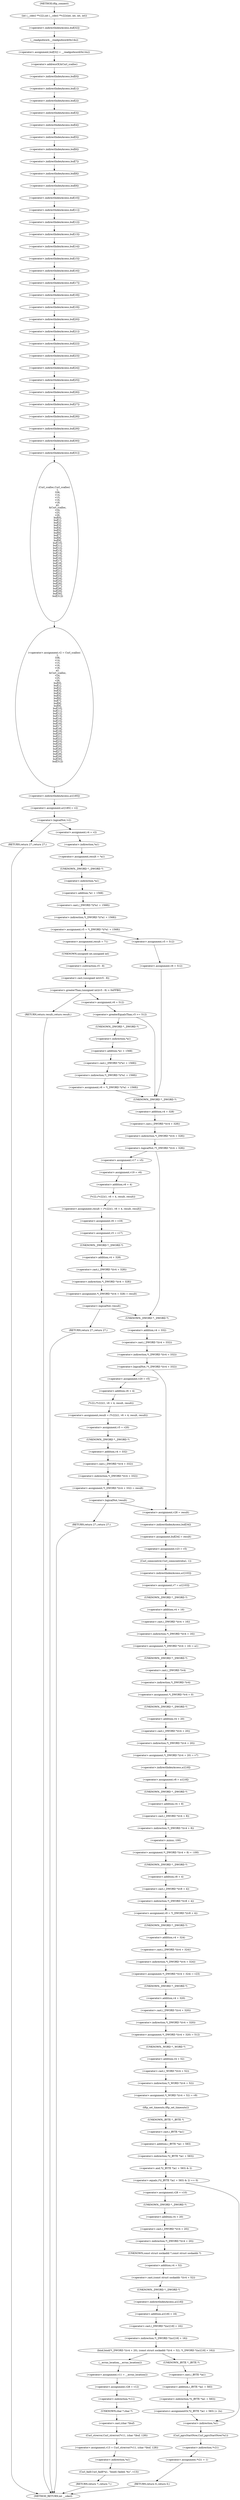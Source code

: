 digraph tftp_connect {  
"1000153" [label = "(int (__cdecl **v22),int (__cdecl **v22)(int, int, int, int))" ]
"1000164" [label = "(<operator>.assignment,buf[32] = __readgsdword(0x14u))" ]
"1000165" [label = "(<operator>.indirectIndexAccess,buf[32])" ]
"1000168" [label = "(__readgsdword,__readgsdword(0x14u))" ]
"1000170" [label = "(<operator>.assignment,v2 = Curl_ccalloc(\n         1,\n         336,\n         v14,\n         v15,\n         v16,\n         v18,\n         a2,\n         &Curl_ccalloc,\n         v24,\n         v25,\n         v26,\n         buf[0],\n         buf[1],\n         buf[2],\n         buf[3],\n         buf[4],\n         buf[5],\n         buf[6],\n         buf[7],\n         buf[8],\n         buf[9],\n         buf[10],\n         buf[11],\n         buf[12],\n         buf[13],\n         buf[14],\n         buf[15],\n         buf[16],\n         buf[17],\n         buf[18],\n         buf[19],\n         buf[20],\n         buf[21],\n         buf[22],\n         buf[23],\n         buf[24],\n         buf[25],\n         buf[26],\n         buf[27],\n         buf[28],\n         buf[29],\n         buf[30],\n         buf[31]))" ]
"1000172" [label = "(Curl_ccalloc,Curl_ccalloc(\n         1,\n         336,\n         v14,\n         v15,\n         v16,\n         v18,\n         a2,\n         &Curl_ccalloc,\n         v24,\n         v25,\n         v26,\n         buf[0],\n         buf[1],\n         buf[2],\n         buf[3],\n         buf[4],\n         buf[5],\n         buf[6],\n         buf[7],\n         buf[8],\n         buf[9],\n         buf[10],\n         buf[11],\n         buf[12],\n         buf[13],\n         buf[14],\n         buf[15],\n         buf[16],\n         buf[17],\n         buf[18],\n         buf[19],\n         buf[20],\n         buf[21],\n         buf[22],\n         buf[23],\n         buf[24],\n         buf[25],\n         buf[26],\n         buf[27],\n         buf[28],\n         buf[29],\n         buf[30],\n         buf[31]))" ]
"1000180" [label = "(<operator>.addressOf,&Curl_ccalloc)" ]
"1000185" [label = "(<operator>.indirectIndexAccess,buf[0])" ]
"1000188" [label = "(<operator>.indirectIndexAccess,buf[1])" ]
"1000191" [label = "(<operator>.indirectIndexAccess,buf[2])" ]
"1000194" [label = "(<operator>.indirectIndexAccess,buf[3])" ]
"1000197" [label = "(<operator>.indirectIndexAccess,buf[4])" ]
"1000200" [label = "(<operator>.indirectIndexAccess,buf[5])" ]
"1000203" [label = "(<operator>.indirectIndexAccess,buf[6])" ]
"1000206" [label = "(<operator>.indirectIndexAccess,buf[7])" ]
"1000209" [label = "(<operator>.indirectIndexAccess,buf[8])" ]
"1000212" [label = "(<operator>.indirectIndexAccess,buf[9])" ]
"1000215" [label = "(<operator>.indirectIndexAccess,buf[10])" ]
"1000218" [label = "(<operator>.indirectIndexAccess,buf[11])" ]
"1000221" [label = "(<operator>.indirectIndexAccess,buf[12])" ]
"1000224" [label = "(<operator>.indirectIndexAccess,buf[13])" ]
"1000227" [label = "(<operator>.indirectIndexAccess,buf[14])" ]
"1000230" [label = "(<operator>.indirectIndexAccess,buf[15])" ]
"1000233" [label = "(<operator>.indirectIndexAccess,buf[16])" ]
"1000236" [label = "(<operator>.indirectIndexAccess,buf[17])" ]
"1000239" [label = "(<operator>.indirectIndexAccess,buf[18])" ]
"1000242" [label = "(<operator>.indirectIndexAccess,buf[19])" ]
"1000245" [label = "(<operator>.indirectIndexAccess,buf[20])" ]
"1000248" [label = "(<operator>.indirectIndexAccess,buf[21])" ]
"1000251" [label = "(<operator>.indirectIndexAccess,buf[22])" ]
"1000254" [label = "(<operator>.indirectIndexAccess,buf[23])" ]
"1000257" [label = "(<operator>.indirectIndexAccess,buf[24])" ]
"1000260" [label = "(<operator>.indirectIndexAccess,buf[25])" ]
"1000263" [label = "(<operator>.indirectIndexAccess,buf[26])" ]
"1000266" [label = "(<operator>.indirectIndexAccess,buf[27])" ]
"1000269" [label = "(<operator>.indirectIndexAccess,buf[28])" ]
"1000272" [label = "(<operator>.indirectIndexAccess,buf[29])" ]
"1000275" [label = "(<operator>.indirectIndexAccess,buf[30])" ]
"1000278" [label = "(<operator>.indirectIndexAccess,buf[31])" ]
"1000281" [label = "(<operator>.assignment,a1[185] = v2)" ]
"1000282" [label = "(<operator>.indirectIndexAccess,a1[185])" ]
"1000287" [label = "(<operator>.logicalNot,!v2)" ]
"1000289" [label = "(RETURN,return 27;,return 27;)" ]
"1000291" [label = "(<operator>.assignment,v4 = v2)" ]
"1000294" [label = "(<operator>.assignment,result = *a1)" ]
"1000296" [label = "(<operator>.indirection,*a1)" ]
"1000298" [label = "(<operator>.assignment,v5 = *(_DWORD *)(*a1 + 1568))" ]
"1000300" [label = "(<operator>.indirection,*(_DWORD *)(*a1 + 1568))" ]
"1000301" [label = "(<operator>.cast,(_DWORD *)(*a1 + 1568))" ]
"1000302" [label = "(UNKNOWN,_DWORD *,_DWORD *)" ]
"1000303" [label = "(<operator>.addition,*a1 + 1568)" ]
"1000304" [label = "(<operator>.indirection,*a1)" ]
"1000310" [label = "(<operator>.assignment,result = 71)" ]
"1000314" [label = "(<operator>.greaterThan,(unsigned int)(v5 - 8) > 0xFFB0)" ]
"1000315" [label = "(<operator>.cast,(unsigned int)(v5 - 8))" ]
"1000316" [label = "(UNKNOWN,unsigned int,unsigned int)" ]
"1000317" [label = "(<operator>.subtraction,v5 - 8)" ]
"1000321" [label = "(RETURN,return result;,return result;)" ]
"1000323" [label = "(<operator>.assignment,v6 = 512)" ]
"1000327" [label = "(<operator>.greaterEqualsThan,v5 >= 512)" ]
"1000330" [label = "(<operator>.assignment,v6 = *(_DWORD *)(*a1 + 1568))" ]
"1000332" [label = "(<operator>.indirection,*(_DWORD *)(*a1 + 1568))" ]
"1000333" [label = "(<operator>.cast,(_DWORD *)(*a1 + 1568))" ]
"1000334" [label = "(UNKNOWN,_DWORD *,_DWORD *)" ]
"1000335" [label = "(<operator>.addition,*a1 + 1568)" ]
"1000336" [label = "(<operator>.indirection,*a1)" ]
"1000341" [label = "(<operator>.assignment,v5 = 512)" ]
"1000344" [label = "(<operator>.assignment,v6 = 512)" ]
"1000348" [label = "(<operator>.logicalNot,!*(_DWORD *)(v4 + 328))" ]
"1000349" [label = "(<operator>.indirection,*(_DWORD *)(v4 + 328))" ]
"1000350" [label = "(<operator>.cast,(_DWORD *)(v4 + 328))" ]
"1000351" [label = "(UNKNOWN,_DWORD *,_DWORD *)" ]
"1000352" [label = "(<operator>.addition,v4 + 328)" ]
"1000356" [label = "(<operator>.assignment,v17 = v5)" ]
"1000359" [label = "(<operator>.assignment,v19 = v6)" ]
"1000362" [label = "(<operator>.assignment,result = (*v22)(1, v6 + 4, result, result))" ]
"1000364" [label = "(*v22,(*v22)(1, v6 + 4, result, result))" ]
"1000366" [label = "(<operator>.addition,v6 + 4)" ]
"1000371" [label = "(<operator>.assignment,v6 = v19)" ]
"1000374" [label = "(<operator>.assignment,v5 = v17)" ]
"1000377" [label = "(<operator>.assignment,*(_DWORD *)(v4 + 328) = result)" ]
"1000378" [label = "(<operator>.indirection,*(_DWORD *)(v4 + 328))" ]
"1000379" [label = "(<operator>.cast,(_DWORD *)(v4 + 328))" ]
"1000380" [label = "(UNKNOWN,_DWORD *,_DWORD *)" ]
"1000381" [label = "(<operator>.addition,v4 + 328)" ]
"1000386" [label = "(<operator>.logicalNot,!result)" ]
"1000388" [label = "(RETURN,return 27;,return 27;)" ]
"1000391" [label = "(<operator>.logicalNot,!*(_DWORD *)(v4 + 332))" ]
"1000392" [label = "(<operator>.indirection,*(_DWORD *)(v4 + 332))" ]
"1000393" [label = "(<operator>.cast,(_DWORD *)(v4 + 332))" ]
"1000394" [label = "(UNKNOWN,_DWORD *,_DWORD *)" ]
"1000395" [label = "(<operator>.addition,v4 + 332)" ]
"1000399" [label = "(<operator>.assignment,v20 = v5)" ]
"1000402" [label = "(<operator>.assignment,result = (*v22)(1, v6 + 4, result, result))" ]
"1000404" [label = "(*v22,(*v22)(1, v6 + 4, result, result))" ]
"1000406" [label = "(<operator>.addition,v6 + 4)" ]
"1000411" [label = "(<operator>.assignment,v5 = v20)" ]
"1000414" [label = "(<operator>.assignment,*(_DWORD *)(v4 + 332) = result)" ]
"1000415" [label = "(<operator>.indirection,*(_DWORD *)(v4 + 332))" ]
"1000416" [label = "(<operator>.cast,(_DWORD *)(v4 + 332))" ]
"1000417" [label = "(UNKNOWN,_DWORD *,_DWORD *)" ]
"1000418" [label = "(<operator>.addition,v4 + 332)" ]
"1000423" [label = "(<operator>.logicalNot,!result)" ]
"1000425" [label = "(RETURN,return 27;,return 27;)" ]
"1000427" [label = "(<operator>.assignment,v28 = result)" ]
"1000430" [label = "(<operator>.assignment,buf[34] = result)" ]
"1000431" [label = "(<operator>.indirectIndexAccess,buf[34])" ]
"1000435" [label = "(<operator>.assignment,v23 = v5)" ]
"1000438" [label = "(Curl_conncontrol,Curl_conncontrol(a1, 1))" ]
"1000441" [label = "(<operator>.assignment,v7 = a1[103])" ]
"1000443" [label = "(<operator>.indirectIndexAccess,a1[103])" ]
"1000446" [label = "(<operator>.assignment,*(_DWORD *)(v4 + 16) = a1)" ]
"1000447" [label = "(<operator>.indirection,*(_DWORD *)(v4 + 16))" ]
"1000448" [label = "(<operator>.cast,(_DWORD *)(v4 + 16))" ]
"1000449" [label = "(UNKNOWN,_DWORD *,_DWORD *)" ]
"1000450" [label = "(<operator>.addition,v4 + 16)" ]
"1000454" [label = "(<operator>.assignment,*(_DWORD *)v4 = 0)" ]
"1000455" [label = "(<operator>.indirection,*(_DWORD *)v4)" ]
"1000456" [label = "(<operator>.cast,(_DWORD *)v4)" ]
"1000457" [label = "(UNKNOWN,_DWORD *,_DWORD *)" ]
"1000460" [label = "(<operator>.assignment,*(_DWORD *)(v4 + 20) = v7)" ]
"1000461" [label = "(<operator>.indirection,*(_DWORD *)(v4 + 20))" ]
"1000462" [label = "(<operator>.cast,(_DWORD *)(v4 + 20))" ]
"1000463" [label = "(UNKNOWN,_DWORD *,_DWORD *)" ]
"1000464" [label = "(<operator>.addition,v4 + 20)" ]
"1000468" [label = "(<operator>.assignment,v8 = a1[18])" ]
"1000470" [label = "(<operator>.indirectIndexAccess,a1[18])" ]
"1000473" [label = "(<operator>.assignment,*(_DWORD *)(v4 + 8) = -100)" ]
"1000474" [label = "(<operator>.indirection,*(_DWORD *)(v4 + 8))" ]
"1000475" [label = "(<operator>.cast,(_DWORD *)(v4 + 8))" ]
"1000476" [label = "(UNKNOWN,_DWORD *,_DWORD *)" ]
"1000477" [label = "(<operator>.addition,v4 + 8)" ]
"1000480" [label = "(<operator>.minus,-100)" ]
"1000482" [label = "(<operator>.assignment,v9 = *(_DWORD *)(v8 + 4))" ]
"1000484" [label = "(<operator>.indirection,*(_DWORD *)(v8 + 4))" ]
"1000485" [label = "(<operator>.cast,(_DWORD *)(v8 + 4))" ]
"1000486" [label = "(UNKNOWN,_DWORD *,_DWORD *)" ]
"1000487" [label = "(<operator>.addition,v8 + 4)" ]
"1000490" [label = "(<operator>.assignment,*(_DWORD *)(v4 + 324) = v23)" ]
"1000491" [label = "(<operator>.indirection,*(_DWORD *)(v4 + 324))" ]
"1000492" [label = "(<operator>.cast,(_DWORD *)(v4 + 324))" ]
"1000493" [label = "(UNKNOWN,_DWORD *,_DWORD *)" ]
"1000494" [label = "(<operator>.addition,v4 + 324)" ]
"1000498" [label = "(<operator>.assignment,*(_DWORD *)(v4 + 320) = 512)" ]
"1000499" [label = "(<operator>.indirection,*(_DWORD *)(v4 + 320))" ]
"1000500" [label = "(<operator>.cast,(_DWORD *)(v4 + 320))" ]
"1000501" [label = "(UNKNOWN,_DWORD *,_DWORD *)" ]
"1000502" [label = "(<operator>.addition,v4 + 320)" ]
"1000506" [label = "(<operator>.assignment,*(_WORD *)(v4 + 52) = v9)" ]
"1000507" [label = "(<operator>.indirection,*(_WORD *)(v4 + 52))" ]
"1000508" [label = "(<operator>.cast,(_WORD *)(v4 + 52))" ]
"1000509" [label = "(UNKNOWN,_WORD *,_WORD *)" ]
"1000510" [label = "(<operator>.addition,v4 + 52)" ]
"1000514" [label = "(tftp_set_timeouts,tftp_set_timeouts())" ]
"1000516" [label = "(<operator>.equals,(*((_BYTE *)a1 + 583) & 2) == 0)" ]
"1000517" [label = "(<operator>.and,*((_BYTE *)a1 + 583) & 2)" ]
"1000518" [label = "(<operator>.indirection,*((_BYTE *)a1 + 583))" ]
"1000519" [label = "(<operator>.addition,(_BYTE *)a1 + 583)" ]
"1000520" [label = "(<operator>.cast,(_BYTE *)a1)" ]
"1000521" [label = "(UNKNOWN,_BYTE *,_BYTE *)" ]
"1000527" [label = "(<operator>.assignment,v28 = v10)" ]
"1000531" [label = "(bind,bind(*(_DWORD *)(v4 + 20), (const struct sockaddr *)(v4 + 52), *(_DWORD *)(a1[18] + 16)))" ]
"1000532" [label = "(<operator>.indirection,*(_DWORD *)(v4 + 20))" ]
"1000533" [label = "(<operator>.cast,(_DWORD *)(v4 + 20))" ]
"1000534" [label = "(UNKNOWN,_DWORD *,_DWORD *)" ]
"1000535" [label = "(<operator>.addition,v4 + 20)" ]
"1000538" [label = "(<operator>.cast,(const struct sockaddr *)(v4 + 52))" ]
"1000539" [label = "(UNKNOWN,const struct sockaddr *,const struct sockaddr *)" ]
"1000540" [label = "(<operator>.addition,v4 + 52)" ]
"1000543" [label = "(<operator>.indirection,*(_DWORD *)(a1[18] + 16))" ]
"1000544" [label = "(<operator>.cast,(_DWORD *)(a1[18] + 16))" ]
"1000545" [label = "(UNKNOWN,_DWORD *,_DWORD *)" ]
"1000546" [label = "(<operator>.addition,a1[18] + 16)" ]
"1000547" [label = "(<operator>.indirectIndexAccess,a1[18])" ]
"1000552" [label = "(<operator>.assignment,v11 = __errno_location())" ]
"1000554" [label = "(__errno_location,__errno_location())" ]
"1000555" [label = "(<operator>.assignment,v28 = v12)" ]
"1000558" [label = "(<operator>.assignment,v13 = Curl_strerror(*v11, (char *)buf, 128))" ]
"1000560" [label = "(Curl_strerror,Curl_strerror(*v11, (char *)buf, 128))" ]
"1000561" [label = "(<operator>.indirection,*v11)" ]
"1000563" [label = "(<operator>.cast,(char *)buf)" ]
"1000564" [label = "(UNKNOWN,char *,char *)" ]
"1000567" [label = "(Curl_failf,Curl_failf(*a1, \"bind() failed; %s\", v13))" ]
"1000568" [label = "(<operator>.indirection,*a1)" ]
"1000572" [label = "(RETURN,return 7;,return 7;)" ]
"1000574" [label = "(<operators>.assignmentOr,*((_BYTE *)a1 + 583) |= 2u)" ]
"1000575" [label = "(<operator>.indirection,*((_BYTE *)a1 + 583))" ]
"1000576" [label = "(<operator>.addition,(_BYTE *)a1 + 583)" ]
"1000577" [label = "(<operator>.cast,(_BYTE *)a1)" ]
"1000578" [label = "(UNKNOWN,_BYTE *,_BYTE *)" ]
"1000582" [label = "(Curl_pgrsStartNow,Curl_pgrsStartNow(*a1))" ]
"1000583" [label = "(<operator>.indirection,*a1)" ]
"1000585" [label = "(<operator>.assignment,*v21 = 1)" ]
"1000586" [label = "(<operator>.indirection,*v21)" ]
"1000589" [label = "(RETURN,return 0;,return 0;)" ]
"1000129" [label = "(METHOD,tftp_connect)" ]
"1000591" [label = "(METHOD_RETURN,int __cdecl)" ]
  "1000153" -> "1000165" 
  "1000164" -> "1000180" 
  "1000165" -> "1000168" 
  "1000168" -> "1000164" 
  "1000170" -> "1000282" 
  "1000172" -> "1000170" 
  "1000180" -> "1000185" 
  "1000185" -> "1000188" 
  "1000188" -> "1000191" 
  "1000191" -> "1000194" 
  "1000194" -> "1000197" 
  "1000197" -> "1000200" 
  "1000200" -> "1000203" 
  "1000203" -> "1000206" 
  "1000206" -> "1000209" 
  "1000209" -> "1000212" 
  "1000212" -> "1000215" 
  "1000215" -> "1000218" 
  "1000218" -> "1000221" 
  "1000221" -> "1000224" 
  "1000224" -> "1000227" 
  "1000227" -> "1000230" 
  "1000230" -> "1000233" 
  "1000233" -> "1000236" 
  "1000236" -> "1000239" 
  "1000239" -> "1000242" 
  "1000242" -> "1000245" 
  "1000245" -> "1000248" 
  "1000248" -> "1000251" 
  "1000251" -> "1000254" 
  "1000254" -> "1000257" 
  "1000257" -> "1000260" 
  "1000260" -> "1000263" 
  "1000263" -> "1000266" 
  "1000266" -> "1000269" 
  "1000269" -> "1000272" 
  "1000272" -> "1000275" 
  "1000275" -> "1000278" 
  "1000278" -> "1000172" 
  "1000281" -> "1000287" 
  "1000282" -> "1000281" 
  "1000287" -> "1000289" 
  "1000287" -> "1000291" 
  "1000289" -> "1000591" 
  "1000291" -> "1000296" 
  "1000294" -> "1000302" 
  "1000296" -> "1000294" 
  "1000298" -> "1000310" 
  "1000298" -> "1000341" 
  "1000300" -> "1000298" 
  "1000301" -> "1000300" 
  "1000302" -> "1000304" 
  "1000303" -> "1000301" 
  "1000304" -> "1000303" 
  "1000310" -> "1000316" 
  "1000314" -> "1000321" 
  "1000314" -> "1000323" 
  "1000315" -> "1000314" 
  "1000316" -> "1000317" 
  "1000317" -> "1000315" 
  "1000321" -> "1000591" 
  "1000323" -> "1000327" 
  "1000327" -> "1000351" 
  "1000327" -> "1000334" 
  "1000330" -> "1000351" 
  "1000332" -> "1000330" 
  "1000333" -> "1000332" 
  "1000334" -> "1000336" 
  "1000335" -> "1000333" 
  "1000336" -> "1000335" 
  "1000341" -> "1000344" 
  "1000344" -> "1000351" 
  "1000348" -> "1000394" 
  "1000348" -> "1000356" 
  "1000349" -> "1000348" 
  "1000350" -> "1000349" 
  "1000351" -> "1000352" 
  "1000352" -> "1000350" 
  "1000356" -> "1000359" 
  "1000359" -> "1000366" 
  "1000362" -> "1000371" 
  "1000364" -> "1000362" 
  "1000366" -> "1000364" 
  "1000371" -> "1000374" 
  "1000374" -> "1000380" 
  "1000377" -> "1000386" 
  "1000378" -> "1000377" 
  "1000379" -> "1000378" 
  "1000380" -> "1000381" 
  "1000381" -> "1000379" 
  "1000386" -> "1000394" 
  "1000386" -> "1000388" 
  "1000388" -> "1000591" 
  "1000391" -> "1000399" 
  "1000391" -> "1000427" 
  "1000392" -> "1000391" 
  "1000393" -> "1000392" 
  "1000394" -> "1000395" 
  "1000395" -> "1000393" 
  "1000399" -> "1000406" 
  "1000402" -> "1000411" 
  "1000404" -> "1000402" 
  "1000406" -> "1000404" 
  "1000411" -> "1000417" 
  "1000414" -> "1000423" 
  "1000415" -> "1000414" 
  "1000416" -> "1000415" 
  "1000417" -> "1000418" 
  "1000418" -> "1000416" 
  "1000423" -> "1000425" 
  "1000423" -> "1000427" 
  "1000425" -> "1000591" 
  "1000427" -> "1000431" 
  "1000430" -> "1000435" 
  "1000431" -> "1000430" 
  "1000435" -> "1000438" 
  "1000438" -> "1000443" 
  "1000441" -> "1000449" 
  "1000443" -> "1000441" 
  "1000446" -> "1000457" 
  "1000447" -> "1000446" 
  "1000448" -> "1000447" 
  "1000449" -> "1000450" 
  "1000450" -> "1000448" 
  "1000454" -> "1000463" 
  "1000455" -> "1000454" 
  "1000456" -> "1000455" 
  "1000457" -> "1000456" 
  "1000460" -> "1000470" 
  "1000461" -> "1000460" 
  "1000462" -> "1000461" 
  "1000463" -> "1000464" 
  "1000464" -> "1000462" 
  "1000468" -> "1000476" 
  "1000470" -> "1000468" 
  "1000473" -> "1000486" 
  "1000474" -> "1000480" 
  "1000475" -> "1000474" 
  "1000476" -> "1000477" 
  "1000477" -> "1000475" 
  "1000480" -> "1000473" 
  "1000482" -> "1000493" 
  "1000484" -> "1000482" 
  "1000485" -> "1000484" 
  "1000486" -> "1000487" 
  "1000487" -> "1000485" 
  "1000490" -> "1000501" 
  "1000491" -> "1000490" 
  "1000492" -> "1000491" 
  "1000493" -> "1000494" 
  "1000494" -> "1000492" 
  "1000498" -> "1000509" 
  "1000499" -> "1000498" 
  "1000500" -> "1000499" 
  "1000501" -> "1000502" 
  "1000502" -> "1000500" 
  "1000506" -> "1000514" 
  "1000507" -> "1000506" 
  "1000508" -> "1000507" 
  "1000509" -> "1000510" 
  "1000510" -> "1000508" 
  "1000514" -> "1000521" 
  "1000516" -> "1000527" 
  "1000516" -> "1000583" 
  "1000517" -> "1000516" 
  "1000518" -> "1000517" 
  "1000519" -> "1000518" 
  "1000520" -> "1000519" 
  "1000521" -> "1000520" 
  "1000527" -> "1000534" 
  "1000531" -> "1000578" 
  "1000531" -> "1000554" 
  "1000532" -> "1000539" 
  "1000533" -> "1000532" 
  "1000534" -> "1000535" 
  "1000535" -> "1000533" 
  "1000538" -> "1000545" 
  "1000539" -> "1000540" 
  "1000540" -> "1000538" 
  "1000543" -> "1000531" 
  "1000544" -> "1000543" 
  "1000545" -> "1000547" 
  "1000546" -> "1000544" 
  "1000547" -> "1000546" 
  "1000552" -> "1000555" 
  "1000554" -> "1000552" 
  "1000555" -> "1000561" 
  "1000558" -> "1000568" 
  "1000560" -> "1000558" 
  "1000561" -> "1000564" 
  "1000563" -> "1000560" 
  "1000564" -> "1000563" 
  "1000567" -> "1000572" 
  "1000568" -> "1000567" 
  "1000572" -> "1000591" 
  "1000574" -> "1000583" 
  "1000575" -> "1000574" 
  "1000576" -> "1000575" 
  "1000577" -> "1000576" 
  "1000578" -> "1000577" 
  "1000582" -> "1000586" 
  "1000583" -> "1000582" 
  "1000585" -> "1000589" 
  "1000586" -> "1000585" 
  "1000589" -> "1000591" 
  "1000129" -> "1000153" 
}
